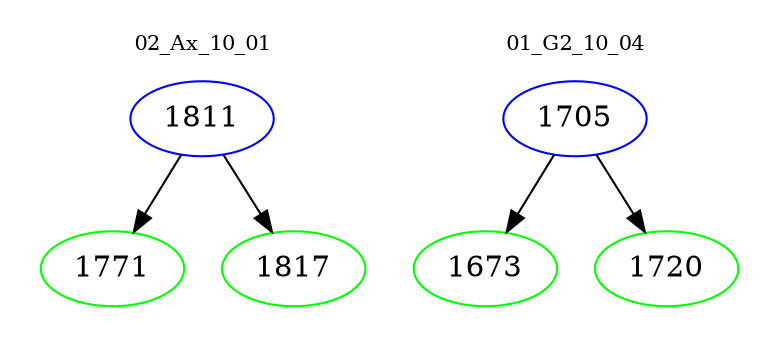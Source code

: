 digraph{
subgraph cluster_0 {
color = white
label = "02_Ax_10_01";
fontsize=10;
T0_1811 [label="1811", color="blue"]
T0_1811 -> T0_1771 [color="black"]
T0_1771 [label="1771", color="green"]
T0_1811 -> T0_1817 [color="black"]
T0_1817 [label="1817", color="green"]
}
subgraph cluster_1 {
color = white
label = "01_G2_10_04";
fontsize=10;
T1_1705 [label="1705", color="blue"]
T1_1705 -> T1_1673 [color="black"]
T1_1673 [label="1673", color="green"]
T1_1705 -> T1_1720 [color="black"]
T1_1720 [label="1720", color="green"]
}
}
